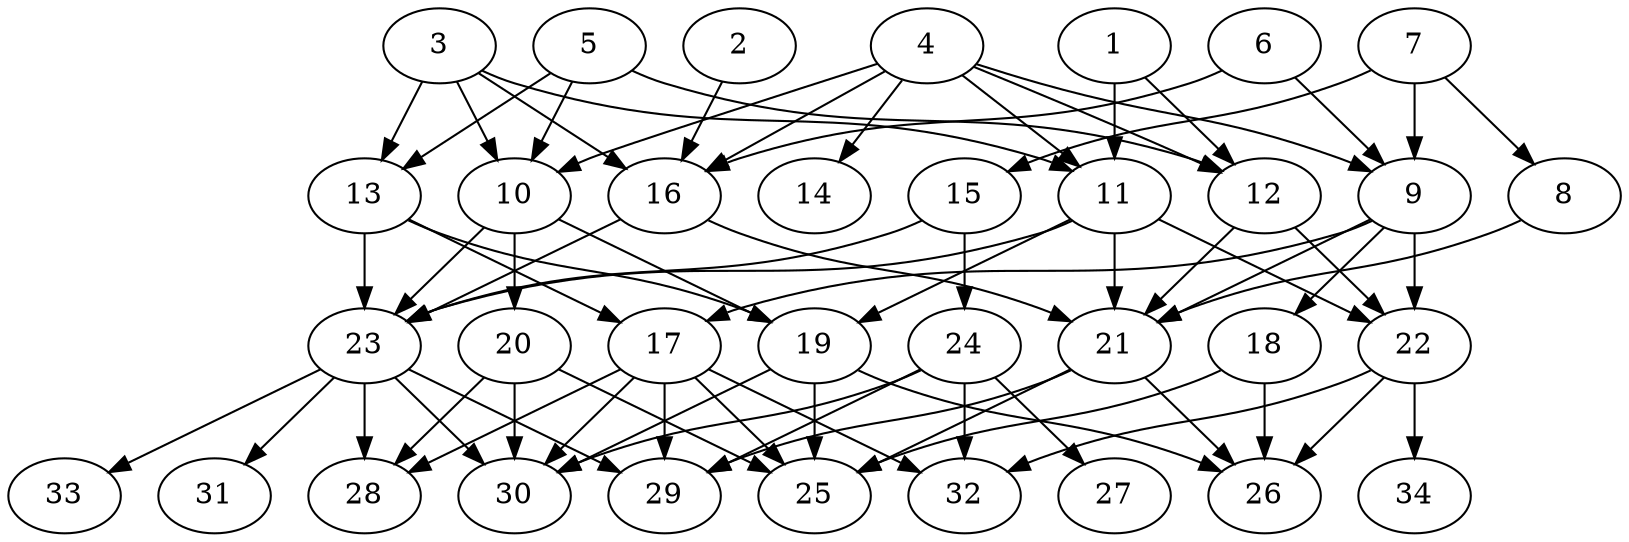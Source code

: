 // DAG (tier=2-normal, mode=compute, n=34, ccr=0.361, fat=0.603, density=0.534, regular=0.598, jump=0.186, mindata=524288, maxdata=8388608)
// DAG automatically generated by daggen at Sun Aug 24 16:33:33 2025
// /home/ermia/Project/Environments/daggen/bin/daggen --dot --ccr 0.361 --fat 0.603 --regular 0.598 --density 0.534 --jump 0.186 --mindata 524288 --maxdata 8388608 -n 34 
digraph G {
  1 [size="115909565256893904", alpha="0.05", expect_size="57954782628446952"]
  1 -> 11 [size ="240192698974208"]
  1 -> 12 [size ="240192698974208"]
  2 [size="519392155445495616", alpha="0.16", expect_size="259696077722747808"]
  2 -> 16 [size ="186330856292352"]
  3 [size="85792463075462704", alpha="0.16", expect_size="42896231537731352"]
  3 -> 10 [size ="104648086126592"]
  3 -> 11 [size ="104648086126592"]
  3 -> 13 [size ="104648086126592"]
  3 -> 16 [size ="104648086126592"]
  4 [size="1556859879869175", alpha="0.19", expect_size="778429939934587"]
  4 -> 9 [size ="133547478220800"]
  4 -> 10 [size ="133547478220800"]
  4 -> 11 [size ="133547478220800"]
  4 -> 12 [size ="133547478220800"]
  4 -> 14 [size ="133547478220800"]
  4 -> 16 [size ="133547478220800"]
  5 [size="19068744829182672896", alpha="0.11", expect_size="9534372414591336448"]
  5 -> 10 [size ="57100256411648"]
  5 -> 12 [size ="57100256411648"]
  5 -> 13 [size ="57100256411648"]
  6 [size="41093758981186304", alpha="0.00", expect_size="20546879490593152"]
  6 -> 9 [size ="55018539450368"]
  6 -> 16 [size ="55018539450368"]
  7 [size="534505294814757824", alpha="0.19", expect_size="267252647407378912"]
  7 -> 8 [size ="211143687667712"]
  7 -> 9 [size ="211143687667712"]
  7 -> 15 [size ="211143687667712"]
  8 [size="13127660832233146", alpha="0.04", expect_size="6563830416116573"]
  8 -> 21 [size ="208207968468992"]
  9 [size="8422371979198480", alpha="0.12", expect_size="4211185989599240"]
  9 -> 17 [size ="4870794903552"]
  9 -> 18 [size ="4870794903552"]
  9 -> 21 [size ="4870794903552"]
  9 -> 22 [size ="4870794903552"]
  10 [size="146666740019222176", alpha="0.00", expect_size="73333370009611088"]
  10 -> 19 [size ="235991809916928"]
  10 -> 20 [size ="235991809916928"]
  10 -> 23 [size ="235991809916928"]
  11 [size="60158499097375752", alpha="0.15", expect_size="30079249548687876"]
  11 -> 19 [size ="65860672684032"]
  11 -> 21 [size ="65860672684032"]
  11 -> 22 [size ="65860672684032"]
  11 -> 23 [size ="65860672684032"]
  12 [size="2038231734816050", alpha="0.12", expect_size="1019115867408025"]
  12 -> 21 [size ="67468701728768"]
  12 -> 22 [size ="67468701728768"]
  13 [size="2176655483035770", alpha="0.10", expect_size="1088327741517885"]
  13 -> 17 [size ="45658262208512"]
  13 -> 19 [size ="45658262208512"]
  13 -> 23 [size ="45658262208512"]
  14 [size="8631647578022255", alpha="0.09", expect_size="4315823789011127"]
  15 [size="1444797861316263936", alpha="0.13", expect_size="722398930658131968"]
  15 -> 23 [size ="10224169648128"]
  15 -> 24 [size ="10224169648128"]
  16 [size="9217827952571028", alpha="0.18", expect_size="4608913976285514"]
  16 -> 21 [size ="451448844320768"]
  16 -> 23 [size ="451448844320768"]
  17 [size="546243721205820480", alpha="0.10", expect_size="273121860602910240"]
  17 -> 25 [size ="431850782720000"]
  17 -> 28 [size ="431850782720000"]
  17 -> 29 [size ="431850782720000"]
  17 -> 30 [size ="431850782720000"]
  17 -> 32 [size ="431850782720000"]
  18 [size="339985941996284928", alpha="0.15", expect_size="169992970998142464"]
  18 -> 25 [size ="135900692480000"]
  18 -> 26 [size ="135900692480000"]
  19 [size="2718863706321584128", alpha="0.08", expect_size="1359431853160792064"]
  19 -> 25 [size ="15584095895552"]
  19 -> 26 [size ="15584095895552"]
  19 -> 30 [size ="15584095895552"]
  20 [size="246733450516851232", alpha="0.19", expect_size="123366725258425616"]
  20 -> 25 [size ="290722049687552"]
  20 -> 28 [size ="290722049687552"]
  20 -> 30 [size ="290722049687552"]
  21 [size="442021654730066886656", alpha="0.16", expect_size="221010827365033443328"]
  21 -> 25 [size ="464214837690368"]
  21 -> 26 [size ="464214837690368"]
  21 -> 29 [size ="464214837690368"]
  22 [size="174278997195210816", alpha="0.08", expect_size="87139498597605408"]
  22 -> 26 [size ="66520453480448"]
  22 -> 32 [size ="66520453480448"]
  22 -> 34 [size ="66520453480448"]
  23 [size="844005789449718656", alpha="0.15", expect_size="422002894724859328"]
  23 -> 28 [size ="418236877242368"]
  23 -> 29 [size ="418236877242368"]
  23 -> 30 [size ="418236877242368"]
  23 -> 31 [size ="418236877242368"]
  23 -> 33 [size ="418236877242368"]
  24 [size="1164107948114504192", alpha="0.15", expect_size="582053974057252096"]
  24 -> 27 [size ="433658318028800"]
  24 -> 29 [size ="433658318028800"]
  24 -> 30 [size ="433658318028800"]
  24 -> 32 [size ="433658318028800"]
  25 [size="38601730029168368", alpha="0.14", expect_size="19300865014584184"]
  26 [size="545642944615415808", alpha="0.03", expect_size="272821472307707904"]
  27 [size="361719211582112", alpha="0.15", expect_size="180859605791056"]
  28 [size="6765510248263319552", alpha="0.02", expect_size="3382755124131659776"]
  29 [size="175447462583480614912", alpha="0.19", expect_size="87723731291740307456"]
  30 [size="4806136211441335", alpha="0.18", expect_size="2403068105720667"]
  31 [size="9255461034450598", alpha="0.12", expect_size="4627730517225299"]
  32 [size="17993296131492151296", alpha="0.11", expect_size="8996648065746075648"]
  33 [size="82542883747598958592", alpha="0.10", expect_size="41271441873799479296"]
  34 [size="3625741292553448", alpha="0.07", expect_size="1812870646276724"]
}